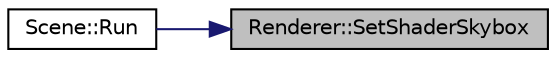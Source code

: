 digraph "Renderer::SetShaderSkybox"
{
 // LATEX_PDF_SIZE
  edge [fontname="Helvetica",fontsize="10",labelfontname="Helvetica",labelfontsize="10"];
  node [fontname="Helvetica",fontsize="10",shape=record];
  rankdir="RL";
  Node1 [label="Renderer::SetShaderSkybox",height=0.2,width=0.4,color="black", fillcolor="grey75", style="filled", fontcolor="black",tooltip="Sets the shader and uses it for the skybox."];
  Node1 -> Node2 [dir="back",color="midnightblue",fontsize="10",style="solid",fontname="Helvetica"];
  Node2 [label="Scene::Run",height=0.2,width=0.4,color="black", fillcolor="white", style="filled",URL="$class_scene.html#acaa19d509c2a82c3493085c5f1217e15",tooltip="Runs the scene, setting up objects for rendering and changes."];
}
